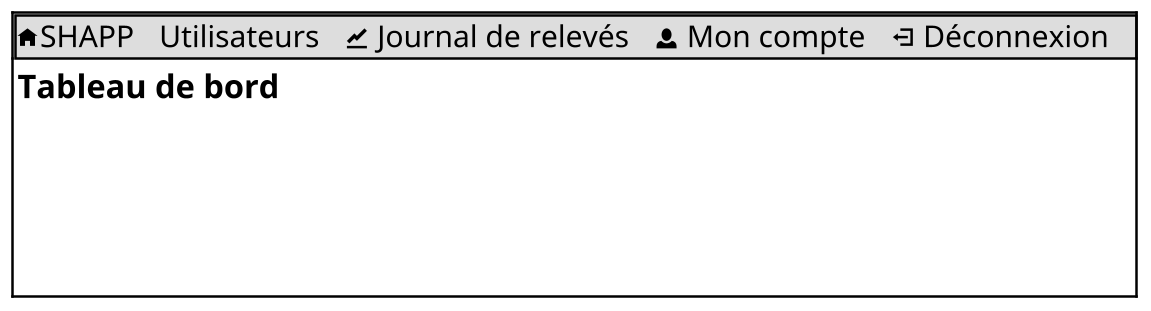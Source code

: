 @startsalt
scale 2.5
{+
{* <&home>SHAPP | Utilisateurs | <&graph> Journal de relevés | <&person> Mon compte | <&account-logout> Déconnexion }

{
=== Tableau de bord
.
.
.
.
}

}
@endsalt
